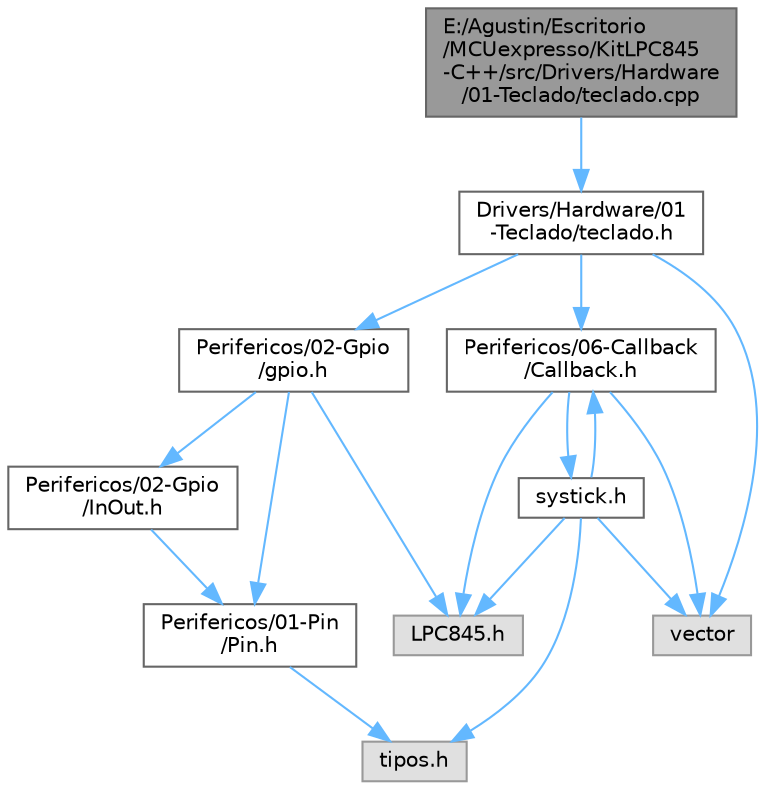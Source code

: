 digraph "E:/Agustin/Escritorio/MCUexpresso/KitLPC845-C++/src/Drivers/Hardware/01-Teclado/teclado.cpp"
{
 // LATEX_PDF_SIZE
  bgcolor="transparent";
  edge [fontname=Helvetica,fontsize=10,labelfontname=Helvetica,labelfontsize=10];
  node [fontname=Helvetica,fontsize=10,shape=box,height=0.2,width=0.4];
  Node1 [id="Node000001",label="E:/Agustin/Escritorio\l/MCUexpresso/KitLPC845\l-C++/src/Drivers/Hardware\l/01-Teclado/teclado.cpp",height=0.2,width=0.4,color="gray40", fillcolor="grey60", style="filled", fontcolor="black",tooltip="Descripcion del modulo."];
  Node1 -> Node2 [id="edge17_Node000001_Node000002",color="steelblue1",style="solid",tooltip=" "];
  Node2 [id="Node000002",label="Drivers/Hardware/01\l-Teclado/teclado.h",height=0.2,width=0.4,color="grey40", fillcolor="white", style="filled",URL="$teclado_8h.html",tooltip="Breve descripción del objetivo del Módulo."];
  Node2 -> Node3 [id="edge18_Node000002_Node000003",color="steelblue1",style="solid",tooltip=" "];
  Node3 [id="Node000003",label="Perifericos/02-Gpio\l/gpio.h",height=0.2,width=0.4,color="grey40", fillcolor="white", style="filled",URL="$gpio_8h.html",tooltip="Módulo con clase de manejo de GPIO."];
  Node3 -> Node4 [id="edge19_Node000003_Node000004",color="steelblue1",style="solid",tooltip=" "];
  Node4 [id="Node000004",label="LPC845.h",height=0.2,width=0.4,color="grey60", fillcolor="#E0E0E0", style="filled",tooltip=" "];
  Node3 -> Node5 [id="edge20_Node000003_Node000005",color="steelblue1",style="solid",tooltip=" "];
  Node5 [id="Node000005",label="Perifericos/01-Pin\l/Pin.h",height=0.2,width=0.4,color="grey40", fillcolor="white", style="filled",URL="$_pin_8h.html",tooltip="Clase Abstracta de cualquier pin del microcontrolador."];
  Node5 -> Node6 [id="edge21_Node000005_Node000006",color="steelblue1",style="solid",tooltip=" "];
  Node6 [id="Node000006",label="tipos.h",height=0.2,width=0.4,color="grey60", fillcolor="#E0E0E0", style="filled",tooltip=" "];
  Node3 -> Node7 [id="edge22_Node000003_Node000007",color="steelblue1",style="solid",tooltip=" "];
  Node7 [id="Node000007",label="Perifericos/02-Gpio\l/InOut.h",height=0.2,width=0.4,color="grey40", fillcolor="white", style="filled",URL="$_in_out_8h.html",tooltip="Clase Abstracta Pura de las GPIO."];
  Node7 -> Node5 [id="edge23_Node000007_Node000005",color="steelblue1",style="solid",tooltip=" "];
  Node2 -> Node8 [id="edge24_Node000002_Node000008",color="steelblue1",style="solid",tooltip=" "];
  Node8 [id="Node000008",label="Perifericos/06-Callback\l/Callback.h",height=0.2,width=0.4,color="grey40", fillcolor="white", style="filled",URL="$_callback_8h.html",tooltip="Clase virtual pura. Esta clase debe ser heredada por las clases que se tienen que enganchar del Systi..."];
  Node8 -> Node4 [id="edge25_Node000008_Node000004",color="steelblue1",style="solid",tooltip=" "];
  Node8 -> Node9 [id="edge26_Node000008_Node000009",color="steelblue1",style="solid",tooltip=" "];
  Node9 [id="Node000009",label="vector",height=0.2,width=0.4,color="grey60", fillcolor="#E0E0E0", style="filled",tooltip=" "];
  Node8 -> Node10 [id="edge27_Node000008_Node000010",color="steelblue1",style="solid",tooltip=" "];
  Node10 [id="Node000010",label="systick.h",height=0.2,width=0.4,color="grey40", fillcolor="white", style="filled",URL="$systick_8h.html",tooltip="Firmware del systick."];
  Node10 -> Node4 [id="edge28_Node000010_Node000004",color="steelblue1",style="solid",tooltip=" "];
  Node10 -> Node6 [id="edge29_Node000010_Node000006",color="steelblue1",style="solid",tooltip=" "];
  Node10 -> Node8 [id="edge30_Node000010_Node000008",color="steelblue1",style="solid",tooltip=" "];
  Node10 -> Node9 [id="edge31_Node000010_Node000009",color="steelblue1",style="solid",tooltip=" "];
  Node2 -> Node9 [id="edge32_Node000002_Node000009",color="steelblue1",style="solid",tooltip=" "];
}
